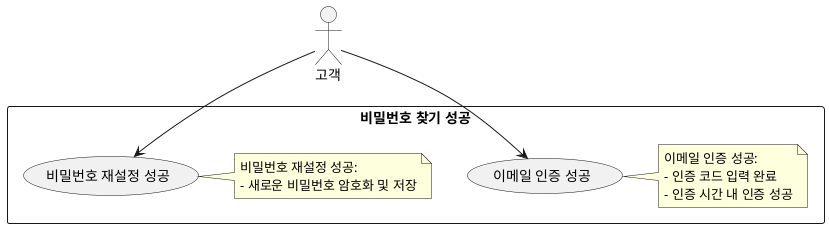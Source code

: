 @startuml
actor "고객" as Customer

rectangle "비밀번호 찾기 성공" {
  usecase "이메일 인증 성공" as UC3_1_success
  note right
  이메일 인증 성공:
  - 인증 코드 입력 완료
  - 인증 시간 내 인증 성공
  end note

  usecase "비밀번호 재설정 성공" as UC3_2_success
  note right
  비밀번호 재설정 성공:
  - 새로운 비밀번호 암호화 및 저장
  end note
}

Customer --> UC3_1_success
Customer --> UC3_2_success
@enduml
